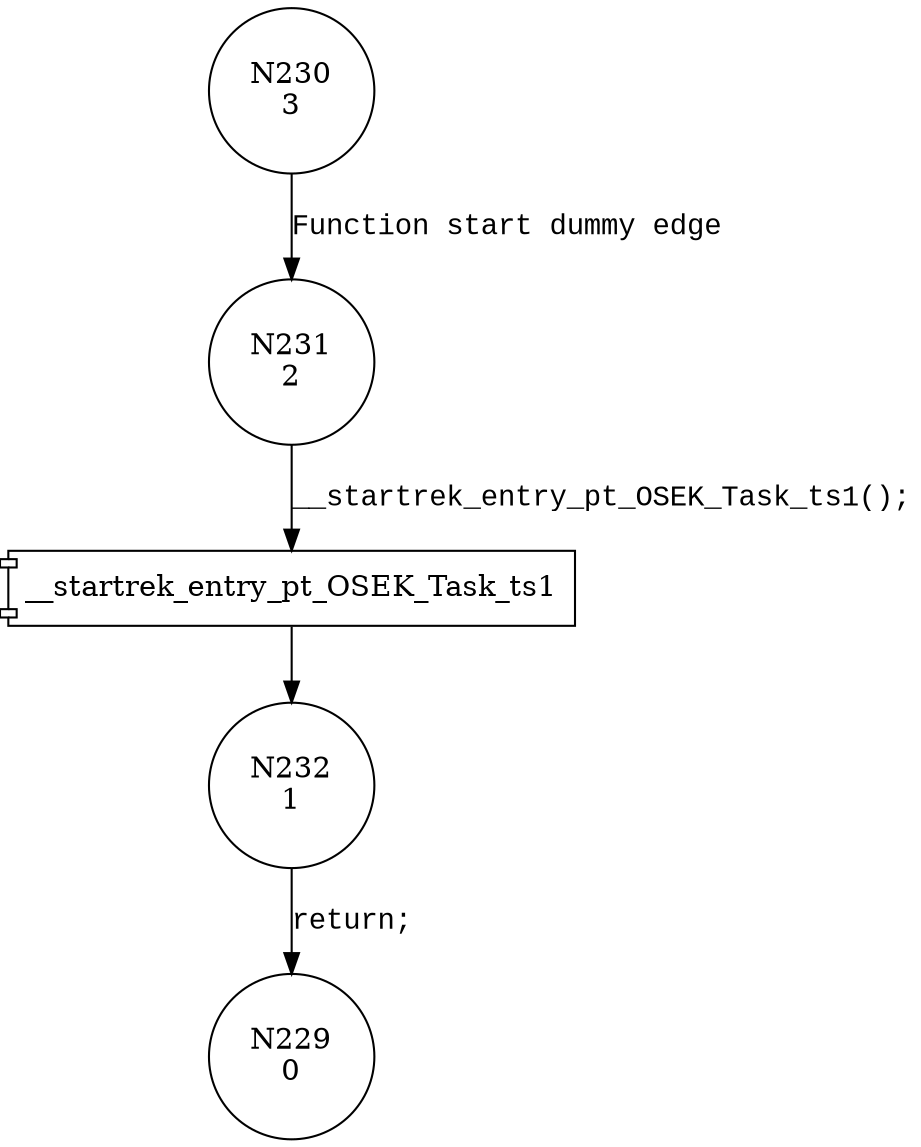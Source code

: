digraph cil_keeperOSEK_Task_ts1 {
230 [shape="circle" label="N230\n3"]
231 [shape="circle" label="N231\n2"]
232 [shape="circle" label="N232\n1"]
229 [shape="circle" label="N229\n0"]
230 -> 231 [label="Function start dummy edge" fontname="Courier New"]
100068 [shape="component" label="__startrek_entry_pt_OSEK_Task_ts1"]
231 -> 100068 [label="__startrek_entry_pt_OSEK_Task_ts1();" fontname="Courier New"]
100068 -> 232 [label="" fontname="Courier New"]
232 -> 229 [label="return;" fontname="Courier New"]
}